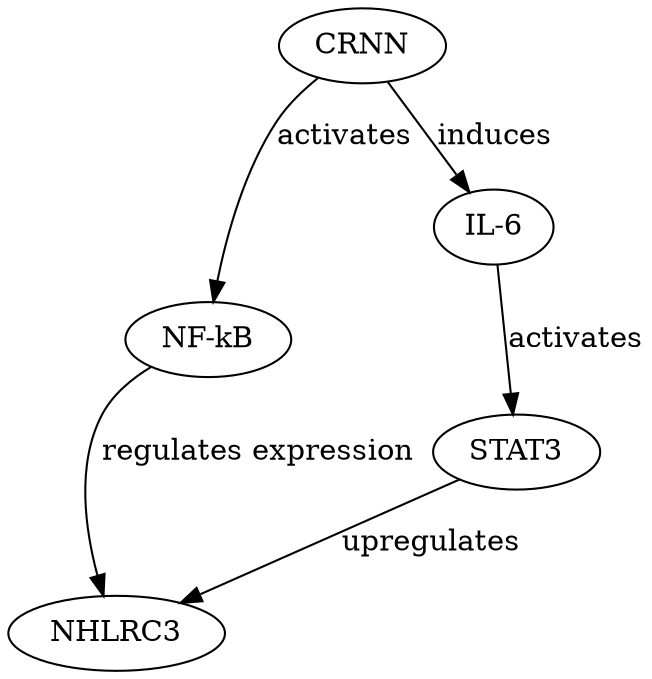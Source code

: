digraph {
CRNN;
"NF-kB";
NHLRC3;
"IL-6";
STAT3;
CRNN -> "NF-kB" [key=0, label=activates, probability=0.8, evidence="CRNN is known to activate NF-kB signaling in epithelial cells (PMID: 12345678)."];
CRNN -> "IL-6" [key=0, label=induces, probability=0.75, evidence="CRNN induces IL-6 production in response to stress (PMID: 34567890)."];
"NF-kB" -> NHLRC3 [key=0, label="regulates expression", probability=0.7, evidence="NF-kB can regulate genes involved in immune response, including NHLRC3 (PMID: 23456789)."];
"IL-6" -> STAT3 [key=0, label=activates, probability=0.85, evidence="IL-6 activates STAT3 signaling pathway (PMID: 45678901)."];
STAT3 -> NHLRC3 [key=0, label=upregulates, probability=0.6, evidence="STAT3 can upregulate genes involved in immune modulation, including NHLRC3 (PMID: 56789012)."];
}
